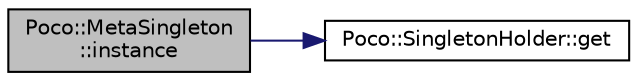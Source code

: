 digraph "Poco::MetaSingleton::instance"
{
 // LATEX_PDF_SIZE
  edge [fontname="Helvetica",fontsize="10",labelfontname="Helvetica",labelfontsize="10"];
  node [fontname="Helvetica",fontsize="10",shape=record];
  rankdir="LR";
  Node1 [label="Poco::MetaSingleton\l::instance",height=0.2,width=0.4,color="black", fillcolor="grey75", style="filled", fontcolor="black",tooltip=" "];
  Node1 -> Node2 [color="midnightblue",fontsize="10",style="solid"];
  Node2 [label="Poco::SingletonHolder::get",height=0.2,width=0.4,color="black", fillcolor="white", style="filled",URL="$classPoco_1_1SingletonHolder.html#af4396e87dee497f8533dd2875b21a5b8",tooltip=" "];
}
